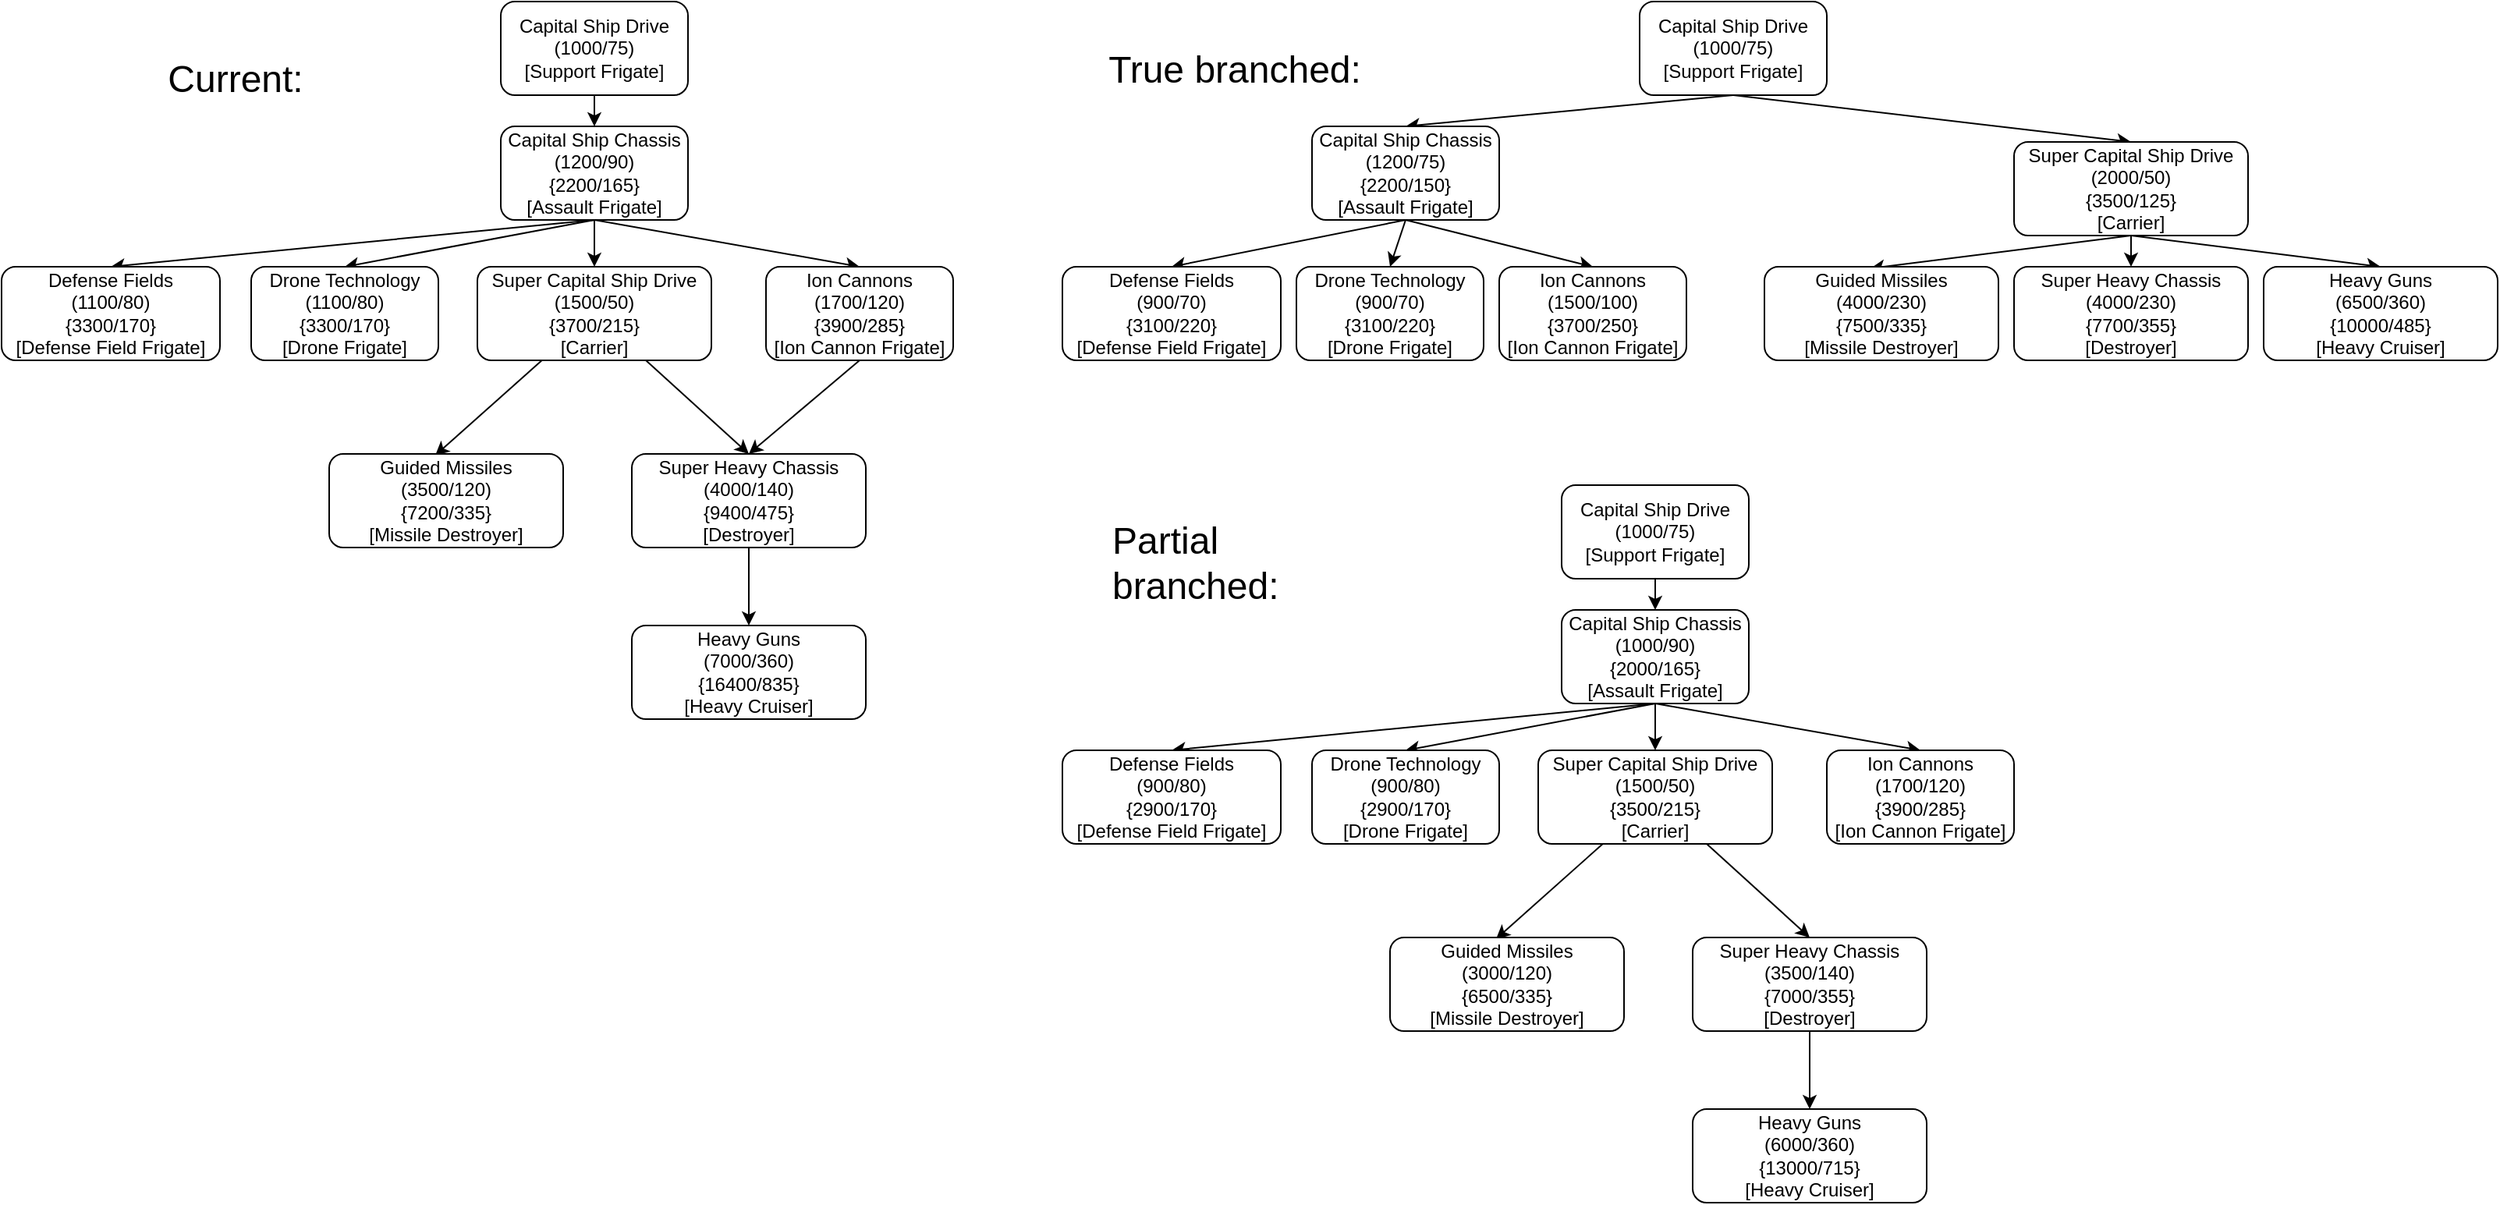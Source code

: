 <mxfile version="13.0.5" type="onedrive"><diagram id="lhjmT1buHWUVIuzVDVor" name="Page-1"><mxGraphModel dx="1422" dy="769" grid="1" gridSize="10" guides="1" tooltips="1" connect="1" arrows="1" fold="1" page="1" pageScale="1" pageWidth="827" pageHeight="1169" math="0" shadow="0"><root><mxCell id="0"/><mxCell id="1" parent="0"/><mxCell id="hF2000Uu5Ok1yXpa491Z-16" style="edgeStyle=none;rounded=0;orthogonalLoop=1;jettySize=auto;html=1;exitX=0.5;exitY=1;exitDx=0;exitDy=0;entryX=0.5;entryY=0;entryDx=0;entryDy=0;" parent="1" source="hF2000Uu5Ok1yXpa491Z-1" target="hF2000Uu5Ok1yXpa491Z-2" edge="1"><mxGeometry relative="1" as="geometry"/></mxCell><mxCell id="hF2000Uu5Ok1yXpa491Z-1" value="Capital Ship Drive&lt;br&gt;(1000/75)&lt;br&gt;[Support Frigate]" style="rounded=1;whiteSpace=wrap;html=1;" parent="1" vertex="1"><mxGeometry x="330" y="20" width="120" height="60" as="geometry"/></mxCell><mxCell id="hF2000Uu5Ok1yXpa491Z-19" style="edgeStyle=none;rounded=0;orthogonalLoop=1;jettySize=auto;html=1;exitX=0.5;exitY=1;exitDx=0;exitDy=0;" parent="1" source="hF2000Uu5Ok1yXpa491Z-2" target="hF2000Uu5Ok1yXpa491Z-7" edge="1"><mxGeometry relative="1" as="geometry"/></mxCell><mxCell id="hF2000Uu5Ok1yXpa491Z-20" style="edgeStyle=none;rounded=0;orthogonalLoop=1;jettySize=auto;html=1;exitX=0.5;exitY=1;exitDx=0;exitDy=0;entryX=0.5;entryY=0;entryDx=0;entryDy=0;" parent="1" source="hF2000Uu5Ok1yXpa491Z-2" target="hF2000Uu5Ok1yXpa491Z-5" edge="1"><mxGeometry relative="1" as="geometry"/></mxCell><mxCell id="hF2000Uu5Ok1yXpa491Z-21" style="edgeStyle=none;rounded=0;orthogonalLoop=1;jettySize=auto;html=1;exitX=0.5;exitY=1;exitDx=0;exitDy=0;entryX=0.5;entryY=0;entryDx=0;entryDy=0;" parent="1" source="hF2000Uu5Ok1yXpa491Z-2" target="hF2000Uu5Ok1yXpa491Z-6" edge="1"><mxGeometry relative="1" as="geometry"/></mxCell><mxCell id="hF2000Uu5Ok1yXpa491Z-22" style="edgeStyle=none;rounded=0;orthogonalLoop=1;jettySize=auto;html=1;exitX=0.5;exitY=1;exitDx=0;exitDy=0;entryX=0.5;entryY=0;entryDx=0;entryDy=0;" parent="1" source="hF2000Uu5Ok1yXpa491Z-2" target="hF2000Uu5Ok1yXpa491Z-3" edge="1"><mxGeometry relative="1" as="geometry"/></mxCell><mxCell id="hF2000Uu5Ok1yXpa491Z-2" value="Capital Ship Chassis&lt;br&gt;(1200/90)&lt;br&gt;{2200/165}&lt;br&gt;[Assault Frigate]" style="rounded=1;whiteSpace=wrap;html=1;" parent="1" vertex="1"><mxGeometry x="330" y="100" width="120" height="60" as="geometry"/></mxCell><mxCell id="hF2000Uu5Ok1yXpa491Z-23" style="edgeStyle=none;rounded=0;orthogonalLoop=1;jettySize=auto;html=1;exitX=0.5;exitY=1;exitDx=0;exitDy=0;entryX=0.5;entryY=0;entryDx=0;entryDy=0;" parent="1" source="hF2000Uu5Ok1yXpa491Z-3" target="hF2000Uu5Ok1yXpa491Z-12" edge="1"><mxGeometry relative="1" as="geometry"/></mxCell><mxCell id="hF2000Uu5Ok1yXpa491Z-3" value="Ion Cannons&lt;br&gt;(1700/120)&lt;br&gt;{3900/285}&lt;br&gt;[Ion Cannon Frigate]" style="rounded=1;whiteSpace=wrap;html=1;" parent="1" vertex="1"><mxGeometry x="500" y="190" width="120" height="60" as="geometry"/></mxCell><mxCell id="hF2000Uu5Ok1yXpa491Z-5" value="Drone Technology&lt;br&gt;(1100/80)&lt;br&gt;{3300/170}&lt;br&gt;[Drone Frigate]" style="rounded=1;whiteSpace=wrap;html=1;" parent="1" vertex="1"><mxGeometry x="170" y="190" width="120" height="60" as="geometry"/></mxCell><mxCell id="hF2000Uu5Ok1yXpa491Z-6" value="Defense Fields&lt;br&gt;(1100/80)&lt;br&gt;{3300/170}&lt;br&gt;[Defense Field Frigate]" style="rounded=1;whiteSpace=wrap;html=1;" parent="1" vertex="1"><mxGeometry x="10" y="190" width="140" height="60" as="geometry"/></mxCell><mxCell id="hF2000Uu5Ok1yXpa491Z-11" value="" style="rounded=0;orthogonalLoop=1;jettySize=auto;html=1;entryX=0.453;entryY=0.017;entryDx=0;entryDy=0;entryPerimeter=0;" parent="1" source="hF2000Uu5Ok1yXpa491Z-7" target="hF2000Uu5Ok1yXpa491Z-10" edge="1"><mxGeometry relative="1" as="geometry"/></mxCell><mxCell id="hF2000Uu5Ok1yXpa491Z-13" value="" style="edgeStyle=none;rounded=0;orthogonalLoop=1;jettySize=auto;html=1;entryX=0.5;entryY=0;entryDx=0;entryDy=0;" parent="1" source="hF2000Uu5Ok1yXpa491Z-7" target="hF2000Uu5Ok1yXpa491Z-12" edge="1"><mxGeometry relative="1" as="geometry"/></mxCell><mxCell id="hF2000Uu5Ok1yXpa491Z-7" value="Super Capital Ship Drive&lt;br&gt;&lt;div&gt;(1500/50)&lt;/div&gt;&lt;div&gt;{3700/215}&lt;br&gt;[Carrier]&lt;br&gt;&lt;/div&gt;" style="rounded=1;whiteSpace=wrap;html=1;" parent="1" vertex="1"><mxGeometry x="315" y="190" width="150" height="60" as="geometry"/></mxCell><mxCell id="hF2000Uu5Ok1yXpa491Z-15" value="" style="edgeStyle=none;rounded=0;orthogonalLoop=1;jettySize=auto;html=1;" parent="1" source="hF2000Uu5Ok1yXpa491Z-12" target="hF2000Uu5Ok1yXpa491Z-14" edge="1"><mxGeometry relative="1" as="geometry"/></mxCell><mxCell id="hF2000Uu5Ok1yXpa491Z-12" value="Super Heavy Chassis&lt;br&gt;&lt;div&gt;(4000/140)&lt;/div&gt;&lt;div&gt;{9400/475}&lt;br&gt;[Destroyer]&lt;br&gt;&lt;/div&gt;" style="rounded=1;whiteSpace=wrap;html=1;" parent="1" vertex="1"><mxGeometry x="414" y="310" width="150" height="60" as="geometry"/></mxCell><mxCell id="hF2000Uu5Ok1yXpa491Z-14" value="Heavy Guns&lt;br&gt;&lt;div&gt;(7000/360)&lt;/div&gt;&lt;div&gt;{16400/835}&lt;br&gt;[Heavy Cruiser]&lt;br&gt;&lt;/div&gt;" style="rounded=1;whiteSpace=wrap;html=1;" parent="1" vertex="1"><mxGeometry x="414" y="420" width="150" height="60" as="geometry"/></mxCell><mxCell id="hF2000Uu5Ok1yXpa491Z-10" value="Guided Missiles&lt;br&gt;&lt;div&gt;(3500/120)&lt;/div&gt;&lt;div&gt;{7200/335}&lt;br&gt;[Missile Destroyer]&lt;br&gt;&lt;/div&gt;" style="rounded=1;whiteSpace=wrap;html=1;" parent="1" vertex="1"><mxGeometry x="220" y="310" width="150" height="60" as="geometry"/></mxCell><mxCell id="hF2000Uu5Ok1yXpa491Z-24" style="edgeStyle=none;rounded=0;orthogonalLoop=1;jettySize=auto;html=1;exitX=0.5;exitY=1;exitDx=0;exitDy=0;entryX=0.5;entryY=0;entryDx=0;entryDy=0;" parent="1" source="hF2000Uu5Ok1yXpa491Z-25" target="hF2000Uu5Ok1yXpa491Z-30" edge="1"><mxGeometry relative="1" as="geometry"/></mxCell><mxCell id="hF2000Uu5Ok1yXpa491Z-25" value="Capital Ship Drive&lt;br&gt;(1000/75)&lt;br&gt;[Support Frigate]" style="rounded=1;whiteSpace=wrap;html=1;" parent="1" vertex="1"><mxGeometry x="1060" y="20" width="120" height="60" as="geometry"/></mxCell><mxCell id="hF2000Uu5Ok1yXpa491Z-26" style="edgeStyle=none;rounded=0;orthogonalLoop=1;jettySize=auto;html=1;exitX=0.5;exitY=1;exitDx=0;exitDy=0;entryX=0.5;entryY=0;entryDx=0;entryDy=0;" parent="1" source="hF2000Uu5Ok1yXpa491Z-25" target="hF2000Uu5Ok1yXpa491Z-37" edge="1"><mxGeometry relative="1" as="geometry"/></mxCell><mxCell id="hF2000Uu5Ok1yXpa491Z-27" style="edgeStyle=none;rounded=0;orthogonalLoop=1;jettySize=auto;html=1;exitX=0.5;exitY=1;exitDx=0;exitDy=0;entryX=0.5;entryY=0;entryDx=0;entryDy=0;" parent="1" source="hF2000Uu5Ok1yXpa491Z-30" target="hF2000Uu5Ok1yXpa491Z-33" edge="1"><mxGeometry relative="1" as="geometry"/></mxCell><mxCell id="hF2000Uu5Ok1yXpa491Z-28" style="edgeStyle=none;rounded=0;orthogonalLoop=1;jettySize=auto;html=1;exitX=0.5;exitY=1;exitDx=0;exitDy=0;entryX=0.5;entryY=0;entryDx=0;entryDy=0;" parent="1" source="hF2000Uu5Ok1yXpa491Z-30" target="hF2000Uu5Ok1yXpa491Z-34" edge="1"><mxGeometry relative="1" as="geometry"/></mxCell><mxCell id="hF2000Uu5Ok1yXpa491Z-29" style="edgeStyle=none;rounded=0;orthogonalLoop=1;jettySize=auto;html=1;exitX=0.5;exitY=1;exitDx=0;exitDy=0;entryX=0.5;entryY=0;entryDx=0;entryDy=0;" parent="1" source="hF2000Uu5Ok1yXpa491Z-30" target="hF2000Uu5Ok1yXpa491Z-32" edge="1"><mxGeometry relative="1" as="geometry"/></mxCell><mxCell id="hF2000Uu5Ok1yXpa491Z-30" value="Capital Ship Chassis&lt;br&gt;(1200/75)&lt;br&gt;{2200/150}&lt;br&gt;[Assault Frigate]" style="rounded=1;whiteSpace=wrap;html=1;" parent="1" vertex="1"><mxGeometry x="850" y="100" width="120" height="60" as="geometry"/></mxCell><mxCell id="hF2000Uu5Ok1yXpa491Z-31" style="edgeStyle=none;rounded=0;orthogonalLoop=1;jettySize=auto;html=1;exitX=0.5;exitY=1;exitDx=0;exitDy=0;entryX=0.5;entryY=0;entryDx=0;entryDy=0;" parent="1" source="hF2000Uu5Ok1yXpa491Z-37" target="hF2000Uu5Ok1yXpa491Z-39" edge="1"><mxGeometry relative="1" as="geometry"/></mxCell><mxCell id="hF2000Uu5Ok1yXpa491Z-32" value="Ion Cannons&lt;br&gt;(1500/100) {3700/250}&lt;br&gt;[Ion Cannon Frigate]" style="rounded=1;whiteSpace=wrap;html=1;" parent="1" vertex="1"><mxGeometry x="970" y="190" width="120" height="60" as="geometry"/></mxCell><mxCell id="hF2000Uu5Ok1yXpa491Z-33" value="Drone Technology&lt;br&gt;&lt;div&gt;(900/70)&lt;/div&gt;&lt;div&gt;{3100/220}&lt;/div&gt;[Drone Frigate]" style="rounded=1;whiteSpace=wrap;html=1;" parent="1" vertex="1"><mxGeometry x="840" y="190" width="120" height="60" as="geometry"/></mxCell><mxCell id="hF2000Uu5Ok1yXpa491Z-34" value="Defense Fields&lt;br&gt;&lt;div&gt;(900/70)&lt;/div&gt;&lt;div&gt;{3100/220}&lt;/div&gt;[Defense Field Frigate]" style="rounded=1;whiteSpace=wrap;html=1;" parent="1" vertex="1"><mxGeometry x="690" y="190" width="140" height="60" as="geometry"/></mxCell><mxCell id="hF2000Uu5Ok1yXpa491Z-35" value="" style="rounded=0;orthogonalLoop=1;jettySize=auto;html=1;entryX=0.453;entryY=0.017;entryDx=0;entryDy=0;entryPerimeter=0;exitX=0.5;exitY=1;exitDx=0;exitDy=0;" parent="1" source="hF2000Uu5Ok1yXpa491Z-37" target="hF2000Uu5Ok1yXpa491Z-41" edge="1"><mxGeometry relative="1" as="geometry"/></mxCell><mxCell id="hF2000Uu5Ok1yXpa491Z-37" value="Super Capital Ship Drive&lt;br&gt;&lt;div&gt;(2000/50)&lt;/div&gt;&lt;div&gt;{3500/125}&lt;br&gt;[Carrier]&lt;br&gt;&lt;/div&gt;" style="rounded=1;whiteSpace=wrap;html=1;" parent="1" vertex="1"><mxGeometry x="1300" y="110" width="150" height="60" as="geometry"/></mxCell><mxCell id="hF2000Uu5Ok1yXpa491Z-38" value="" style="edgeStyle=none;rounded=0;orthogonalLoop=1;jettySize=auto;html=1;exitX=0.5;exitY=1;exitDx=0;exitDy=0;entryX=0.5;entryY=0;entryDx=0;entryDy=0;" parent="1" source="hF2000Uu5Ok1yXpa491Z-37" target="hF2000Uu5Ok1yXpa491Z-40" edge="1"><mxGeometry relative="1" as="geometry"/></mxCell><mxCell id="hF2000Uu5Ok1yXpa491Z-39" value="Super Heavy Chassis&lt;br&gt;&lt;div&gt;(4000/230)&lt;/div&gt;&lt;div&gt;{7700/355}&lt;br&gt;[Destroyer]&lt;br&gt;&lt;/div&gt;" style="rounded=1;whiteSpace=wrap;html=1;" parent="1" vertex="1"><mxGeometry x="1300" y="190" width="150" height="60" as="geometry"/></mxCell><mxCell id="hF2000Uu5Ok1yXpa491Z-40" value="Heavy Guns&lt;br&gt;&lt;div&gt;(6500/360)&lt;/div&gt;&lt;div&gt;{10000/485}&lt;br&gt;[Heavy Cruiser]&lt;br&gt;&lt;/div&gt;" style="rounded=1;whiteSpace=wrap;html=1;" parent="1" vertex="1"><mxGeometry x="1460" y="190" width="150" height="60" as="geometry"/></mxCell><mxCell id="hF2000Uu5Ok1yXpa491Z-41" value="Guided Missiles&lt;br&gt;&lt;div&gt;(4000/230)&lt;/div&gt;&lt;div&gt;{7500/335}&lt;br&gt;[Missile Destroyer]&lt;br&gt;&lt;/div&gt;" style="rounded=1;whiteSpace=wrap;html=1;" parent="1" vertex="1"><mxGeometry x="1140" y="190" width="150" height="60" as="geometry"/></mxCell><mxCell id="pi1EX3UZ2Ti2N80dPFbf-1" value="Current:" style="text;html=1;strokeColor=none;fillColor=none;align=center;verticalAlign=middle;whiteSpace=wrap;rounded=0;fontSize=24;" vertex="1" parent="1"><mxGeometry x="140" y="60" width="40" height="20" as="geometry"/></mxCell><mxCell id="pi1EX3UZ2Ti2N80dPFbf-2" value="True branched:" style="text;html=1;align=center;verticalAlign=middle;resizable=0;points=[];autosize=1;fontSize=24;" vertex="1" parent="1"><mxGeometry x="710" y="49" width="180" height="30" as="geometry"/></mxCell><mxCell id="pi1EX3UZ2Ti2N80dPFbf-3" style="edgeStyle=none;rounded=0;orthogonalLoop=1;jettySize=auto;html=1;exitX=0.5;exitY=1;exitDx=0;exitDy=0;entryX=0.5;entryY=0;entryDx=0;entryDy=0;" edge="1" parent="1" source="pi1EX3UZ2Ti2N80dPFbf-4" target="pi1EX3UZ2Ti2N80dPFbf-9"><mxGeometry relative="1" as="geometry"/></mxCell><mxCell id="pi1EX3UZ2Ti2N80dPFbf-4" value="Capital Ship Drive&lt;br&gt;(1000/75)&lt;br&gt;[Support Frigate]" style="rounded=1;whiteSpace=wrap;html=1;" vertex="1" parent="1"><mxGeometry x="1010" y="330" width="120" height="60" as="geometry"/></mxCell><mxCell id="pi1EX3UZ2Ti2N80dPFbf-5" style="edgeStyle=none;rounded=0;orthogonalLoop=1;jettySize=auto;html=1;exitX=0.5;exitY=1;exitDx=0;exitDy=0;" edge="1" parent="1" source="pi1EX3UZ2Ti2N80dPFbf-9" target="pi1EX3UZ2Ti2N80dPFbf-16"><mxGeometry relative="1" as="geometry"/></mxCell><mxCell id="pi1EX3UZ2Ti2N80dPFbf-6" style="edgeStyle=none;rounded=0;orthogonalLoop=1;jettySize=auto;html=1;exitX=0.5;exitY=1;exitDx=0;exitDy=0;entryX=0.5;entryY=0;entryDx=0;entryDy=0;" edge="1" parent="1" source="pi1EX3UZ2Ti2N80dPFbf-9" target="pi1EX3UZ2Ti2N80dPFbf-12"><mxGeometry relative="1" as="geometry"/></mxCell><mxCell id="pi1EX3UZ2Ti2N80dPFbf-7" style="edgeStyle=none;rounded=0;orthogonalLoop=1;jettySize=auto;html=1;exitX=0.5;exitY=1;exitDx=0;exitDy=0;entryX=0.5;entryY=0;entryDx=0;entryDy=0;" edge="1" parent="1" source="pi1EX3UZ2Ti2N80dPFbf-9" target="pi1EX3UZ2Ti2N80dPFbf-13"><mxGeometry relative="1" as="geometry"/></mxCell><mxCell id="pi1EX3UZ2Ti2N80dPFbf-8" style="edgeStyle=none;rounded=0;orthogonalLoop=1;jettySize=auto;html=1;exitX=0.5;exitY=1;exitDx=0;exitDy=0;entryX=0.5;entryY=0;entryDx=0;entryDy=0;" edge="1" parent="1" source="pi1EX3UZ2Ti2N80dPFbf-9" target="pi1EX3UZ2Ti2N80dPFbf-11"><mxGeometry relative="1" as="geometry"/></mxCell><mxCell id="pi1EX3UZ2Ti2N80dPFbf-9" value="Capital Ship Chassis&lt;br&gt;(1000/90)&lt;br&gt;{2000/165}&lt;br&gt;[Assault Frigate]" style="rounded=1;whiteSpace=wrap;html=1;" vertex="1" parent="1"><mxGeometry x="1010" y="410" width="120" height="60" as="geometry"/></mxCell><mxCell id="pi1EX3UZ2Ti2N80dPFbf-11" value="Ion Cannons&lt;br&gt;(1700/120)&lt;br&gt;{3900/285}&lt;br&gt;[Ion Cannon Frigate]" style="rounded=1;whiteSpace=wrap;html=1;" vertex="1" parent="1"><mxGeometry x="1180" y="500" width="120" height="60" as="geometry"/></mxCell><mxCell id="pi1EX3UZ2Ti2N80dPFbf-12" value="Drone Technology&lt;br&gt;(900/80)&lt;br&gt;{2900/170}&lt;br&gt;[Drone Frigate]" style="rounded=1;whiteSpace=wrap;html=1;" vertex="1" parent="1"><mxGeometry x="850" y="500" width="120" height="60" as="geometry"/></mxCell><mxCell id="pi1EX3UZ2Ti2N80dPFbf-13" value="Defense Fields&lt;br&gt;(900/80)&lt;br&gt;{2900/170}&lt;br&gt;[Defense Field Frigate]" style="rounded=1;whiteSpace=wrap;html=1;" vertex="1" parent="1"><mxGeometry x="690" y="500" width="140" height="60" as="geometry"/></mxCell><mxCell id="pi1EX3UZ2Ti2N80dPFbf-14" value="" style="rounded=0;orthogonalLoop=1;jettySize=auto;html=1;entryX=0.453;entryY=0.017;entryDx=0;entryDy=0;entryPerimeter=0;" edge="1" parent="1" source="pi1EX3UZ2Ti2N80dPFbf-16" target="pi1EX3UZ2Ti2N80dPFbf-20"><mxGeometry relative="1" as="geometry"/></mxCell><mxCell id="pi1EX3UZ2Ti2N80dPFbf-15" value="" style="edgeStyle=none;rounded=0;orthogonalLoop=1;jettySize=auto;html=1;entryX=0.5;entryY=0;entryDx=0;entryDy=0;" edge="1" parent="1" source="pi1EX3UZ2Ti2N80dPFbf-16" target="pi1EX3UZ2Ti2N80dPFbf-18"><mxGeometry relative="1" as="geometry"/></mxCell><mxCell id="pi1EX3UZ2Ti2N80dPFbf-16" value="Super Capital Ship Drive&lt;br&gt;&lt;div&gt;(1500/50)&lt;/div&gt;&lt;div&gt;{3500/215}&lt;br&gt;[Carrier]&lt;br&gt;&lt;/div&gt;" style="rounded=1;whiteSpace=wrap;html=1;" vertex="1" parent="1"><mxGeometry x="995" y="500" width="150" height="60" as="geometry"/></mxCell><mxCell id="pi1EX3UZ2Ti2N80dPFbf-17" value="" style="edgeStyle=none;rounded=0;orthogonalLoop=1;jettySize=auto;html=1;" edge="1" parent="1" source="pi1EX3UZ2Ti2N80dPFbf-18" target="pi1EX3UZ2Ti2N80dPFbf-19"><mxGeometry relative="1" as="geometry"/></mxCell><mxCell id="pi1EX3UZ2Ti2N80dPFbf-18" value="Super Heavy Chassis&lt;br&gt;&lt;div&gt;(3500/140)&lt;/div&gt;&lt;div&gt;{7000/355}&lt;br&gt;[Destroyer]&lt;br&gt;&lt;/div&gt;" style="rounded=1;whiteSpace=wrap;html=1;" vertex="1" parent="1"><mxGeometry x="1094" y="620" width="150" height="60" as="geometry"/></mxCell><mxCell id="pi1EX3UZ2Ti2N80dPFbf-19" value="Heavy Guns&lt;br&gt;&lt;div&gt;(6000/360)&lt;/div&gt;&lt;div&gt;{13000/715}&lt;br&gt;[Heavy Cruiser]&lt;br&gt;&lt;/div&gt;" style="rounded=1;whiteSpace=wrap;html=1;" vertex="1" parent="1"><mxGeometry x="1094" y="730" width="150" height="60" as="geometry"/></mxCell><mxCell id="pi1EX3UZ2Ti2N80dPFbf-20" value="Guided Missiles&lt;br&gt;&lt;div&gt;(3000/120)&lt;/div&gt;&lt;div&gt;{6500/335}&lt;br&gt;[Missile Destroyer]&lt;br&gt;&lt;/div&gt;" style="rounded=1;whiteSpace=wrap;html=1;" vertex="1" parent="1"><mxGeometry x="900" y="620" width="150" height="60" as="geometry"/></mxCell><mxCell id="pi1EX3UZ2Ti2N80dPFbf-21" value="Partial branched:" style="text;html=1;strokeColor=none;fillColor=none;align=left;verticalAlign=middle;whiteSpace=wrap;rounded=0;fontSize=24;" vertex="1" parent="1"><mxGeometry x="720" y="370" width="40" height="20" as="geometry"/></mxCell></root></mxGraphModel></diagram></mxfile>